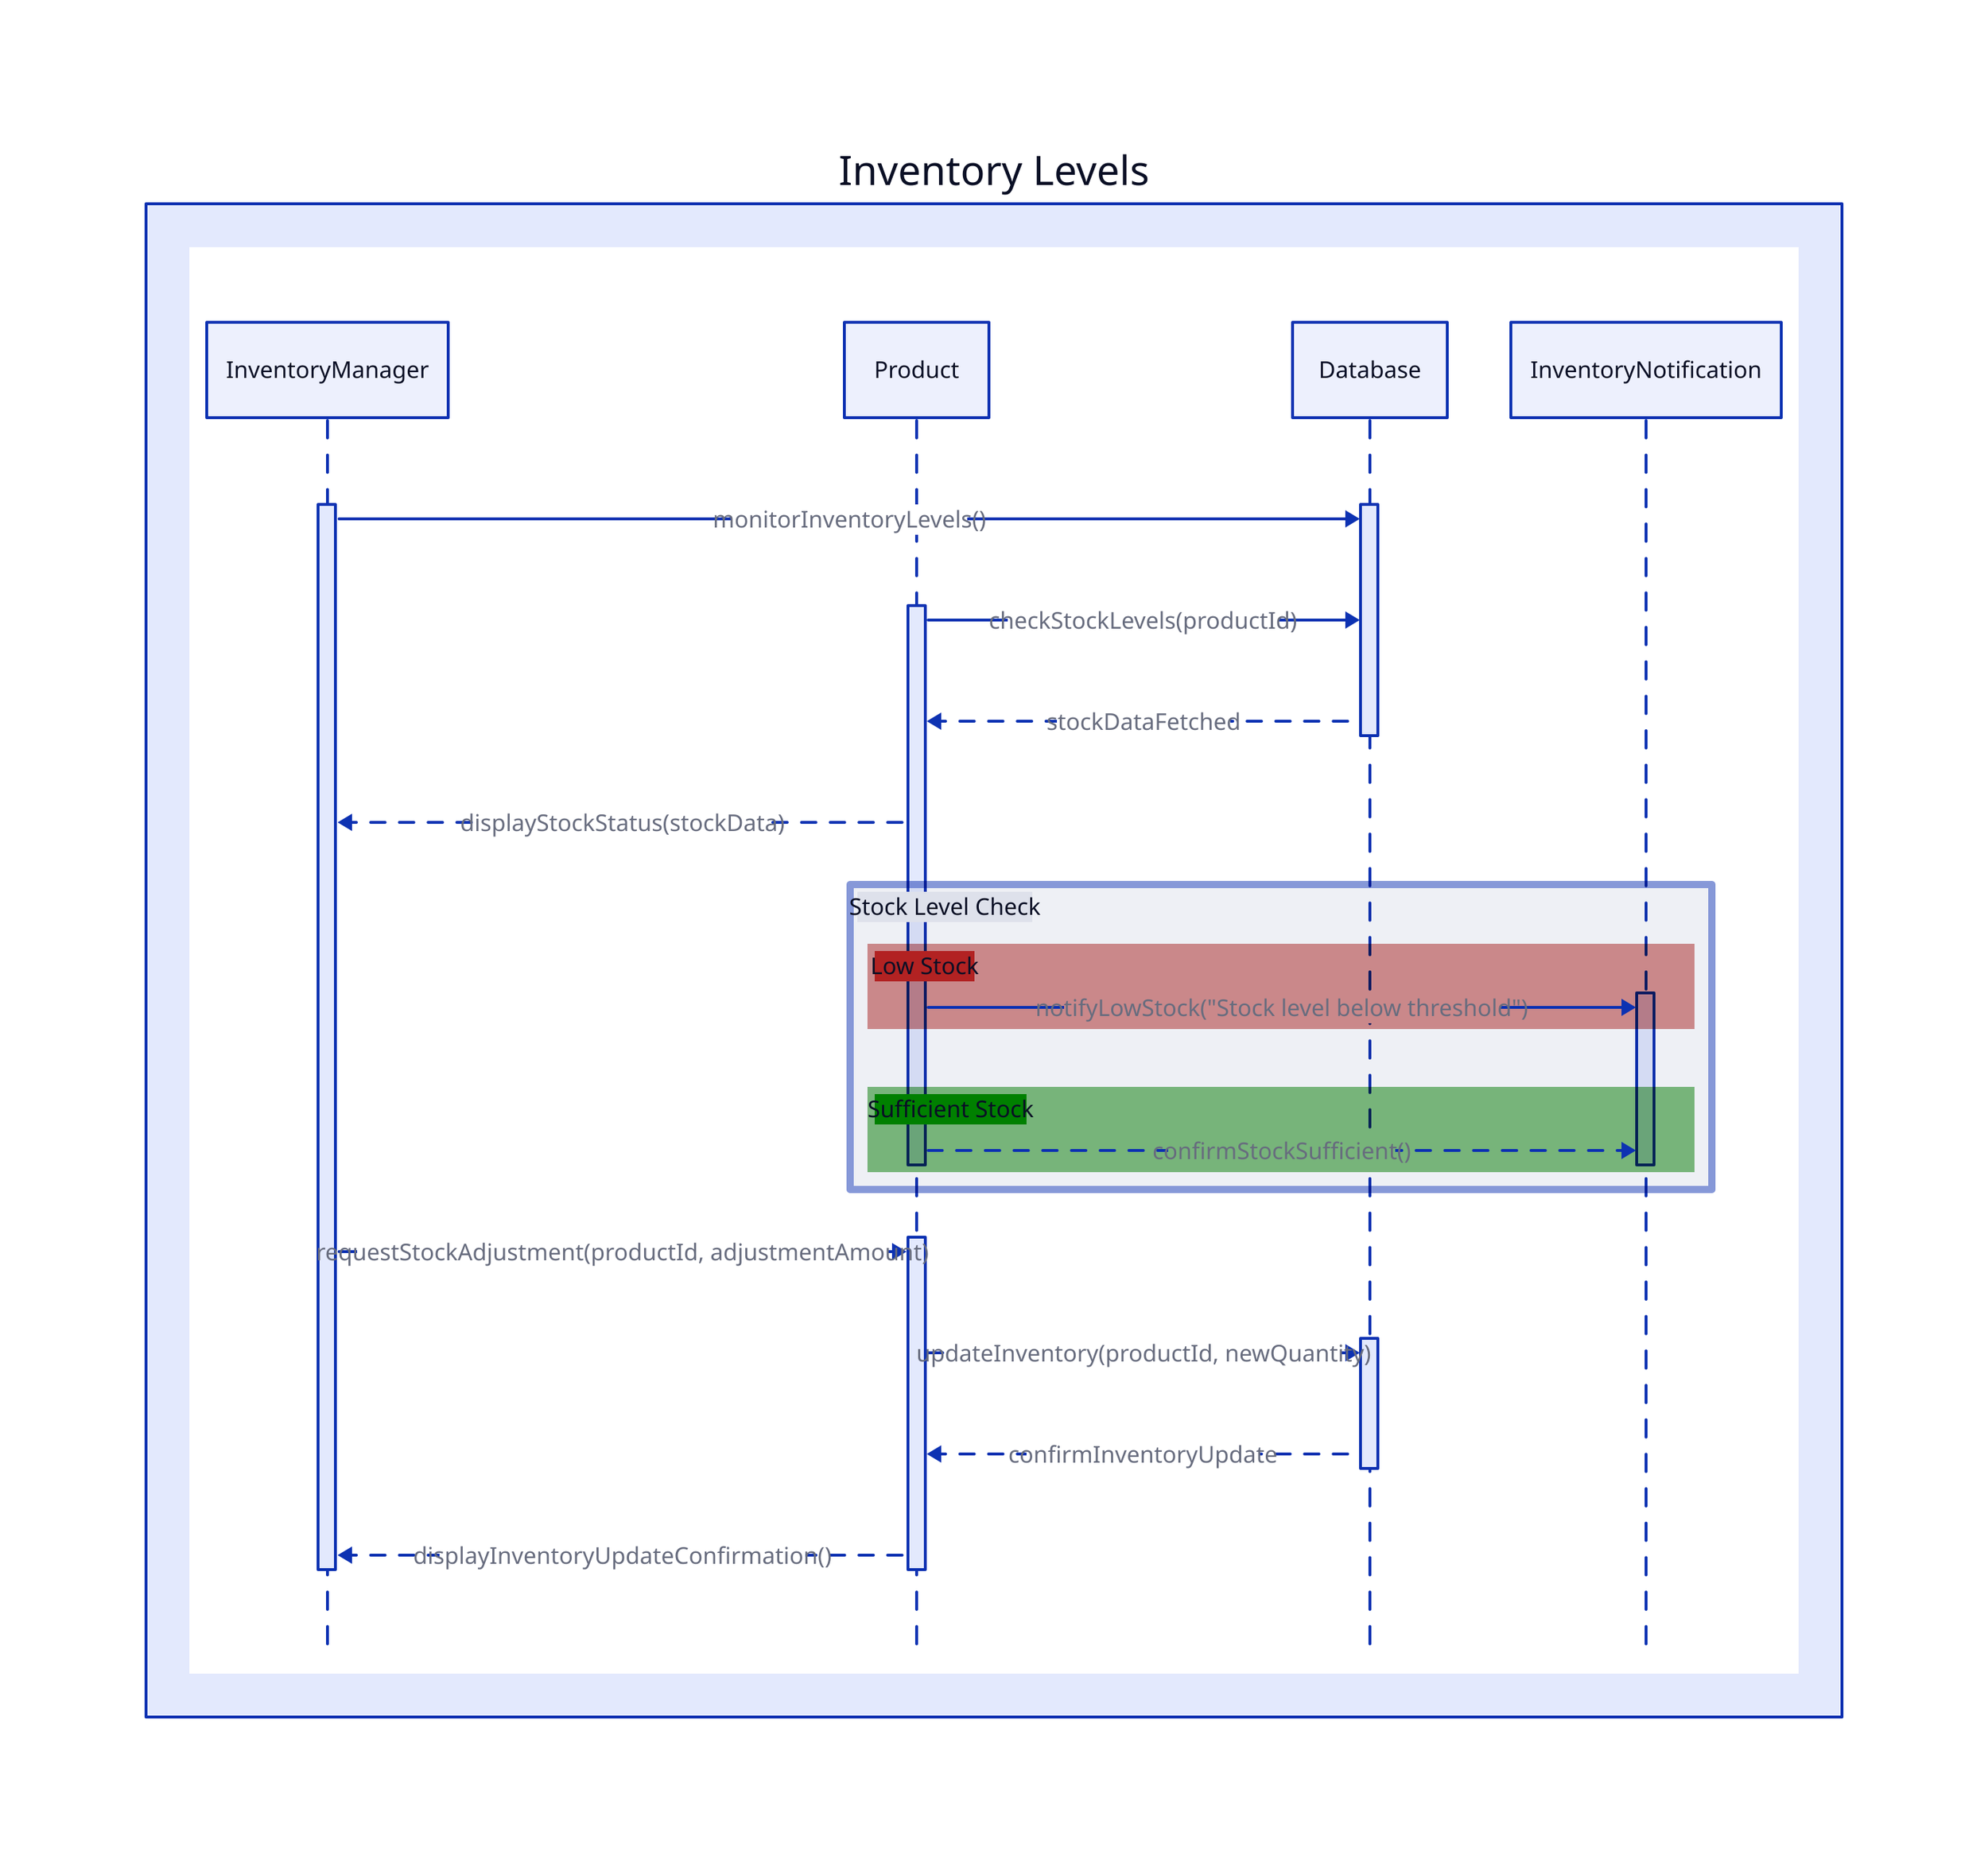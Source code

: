Inventory Levels: {
    
  label: "Inventory Levels"

  "" : {

    shape: sequence_diagram

    InventoryManager.t1: actor
    Product.t1: actor
    Database.t1: actor
    InventoryNotification.t1: actor

    InventoryManager.t1 -> Database.t1: monitorInventoryLevels()
    Database.t1 <- Product.t1: checkStockLevels(productId) 
    Product.t1 <- Database.t1: stockDataFetched {
      style.stroke-dash: 5
    }
    InventoryManager.t1 <- Product.t1: displayStockStatus(stockData) {
      style.stroke-dash: 5
    }

    alt label: "Stock Level Check" {
      style.stroke-width: 5

      if label: "Low Stock" {
        style.fill: firebrick
        Product.t1 -> InventoryNotification.t1: notifyLowStock("Stock level below threshold") 
      }
      else label: "Sufficient Stock" {
        style.fill: green
        InventoryNotification.t1 <- Product.t1: confirmStockSufficient() {
          style.stroke-dash: 5
        }
      }
    }

    InventoryManager.t1 -> Product.t2: requestStockAdjustment(productId, adjustmentAmount)
    Product.t2 -> Database.t2: updateInventory(productId, newQuantity) {
      style.stroke-dash: 5
    }
    Product.t2 <- Database.t2: confirmInventoryUpdate {
      style.stroke-dash: 5
    }
    InventoryManager.t1 <- Product.t2: displayInventoryUpdateConfirmation() {
      style.stroke-dash: 5
    }
  }
}